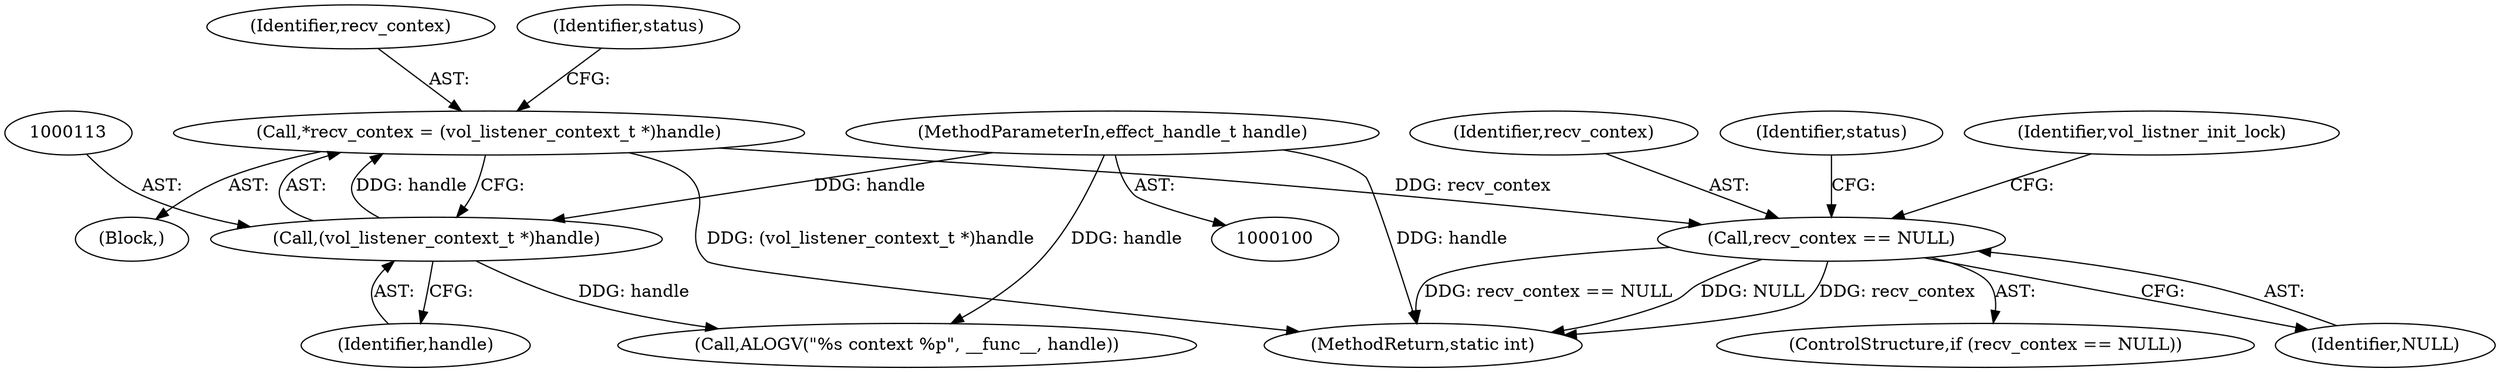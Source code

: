 digraph "0_Android_ebbb82365172337c6c250c6cac4e326970a9e351@API" {
"1000110" [label="(Call,*recv_contex = (vol_listener_context_t *)handle)"];
"1000112" [label="(Call,(vol_listener_context_t *)handle)"];
"1000101" [label="(MethodParameterIn,effect_handle_t handle)"];
"1000136" [label="(Call,recv_contex == NULL)"];
"1000137" [label="(Identifier,recv_contex)"];
"1000111" [label="(Identifier,recv_contex)"];
"1000254" [label="(MethodReturn,static int)"];
"1000136" [label="(Call,recv_contex == NULL)"];
"1000101" [label="(MethodParameterIn,effect_handle_t handle)"];
"1000131" [label="(Call,ALOGV(\"%s context %p\", __func__, handle))"];
"1000141" [label="(Identifier,status)"];
"1000102" [label="(Block,)"];
"1000144" [label="(Identifier,vol_listner_init_lock)"];
"1000112" [label="(Call,(vol_listener_context_t *)handle)"];
"1000135" [label="(ControlStructure,if (recv_contex == NULL))"];
"1000117" [label="(Identifier,status)"];
"1000114" [label="(Identifier,handle)"];
"1000138" [label="(Identifier,NULL)"];
"1000110" [label="(Call,*recv_contex = (vol_listener_context_t *)handle)"];
"1000110" -> "1000102"  [label="AST: "];
"1000110" -> "1000112"  [label="CFG: "];
"1000111" -> "1000110"  [label="AST: "];
"1000112" -> "1000110"  [label="AST: "];
"1000117" -> "1000110"  [label="CFG: "];
"1000110" -> "1000254"  [label="DDG: (vol_listener_context_t *)handle"];
"1000112" -> "1000110"  [label="DDG: handle"];
"1000110" -> "1000136"  [label="DDG: recv_contex"];
"1000112" -> "1000114"  [label="CFG: "];
"1000113" -> "1000112"  [label="AST: "];
"1000114" -> "1000112"  [label="AST: "];
"1000101" -> "1000112"  [label="DDG: handle"];
"1000112" -> "1000131"  [label="DDG: handle"];
"1000101" -> "1000100"  [label="AST: "];
"1000101" -> "1000254"  [label="DDG: handle"];
"1000101" -> "1000131"  [label="DDG: handle"];
"1000136" -> "1000135"  [label="AST: "];
"1000136" -> "1000138"  [label="CFG: "];
"1000137" -> "1000136"  [label="AST: "];
"1000138" -> "1000136"  [label="AST: "];
"1000141" -> "1000136"  [label="CFG: "];
"1000144" -> "1000136"  [label="CFG: "];
"1000136" -> "1000254"  [label="DDG: recv_contex == NULL"];
"1000136" -> "1000254"  [label="DDG: NULL"];
"1000136" -> "1000254"  [label="DDG: recv_contex"];
}
